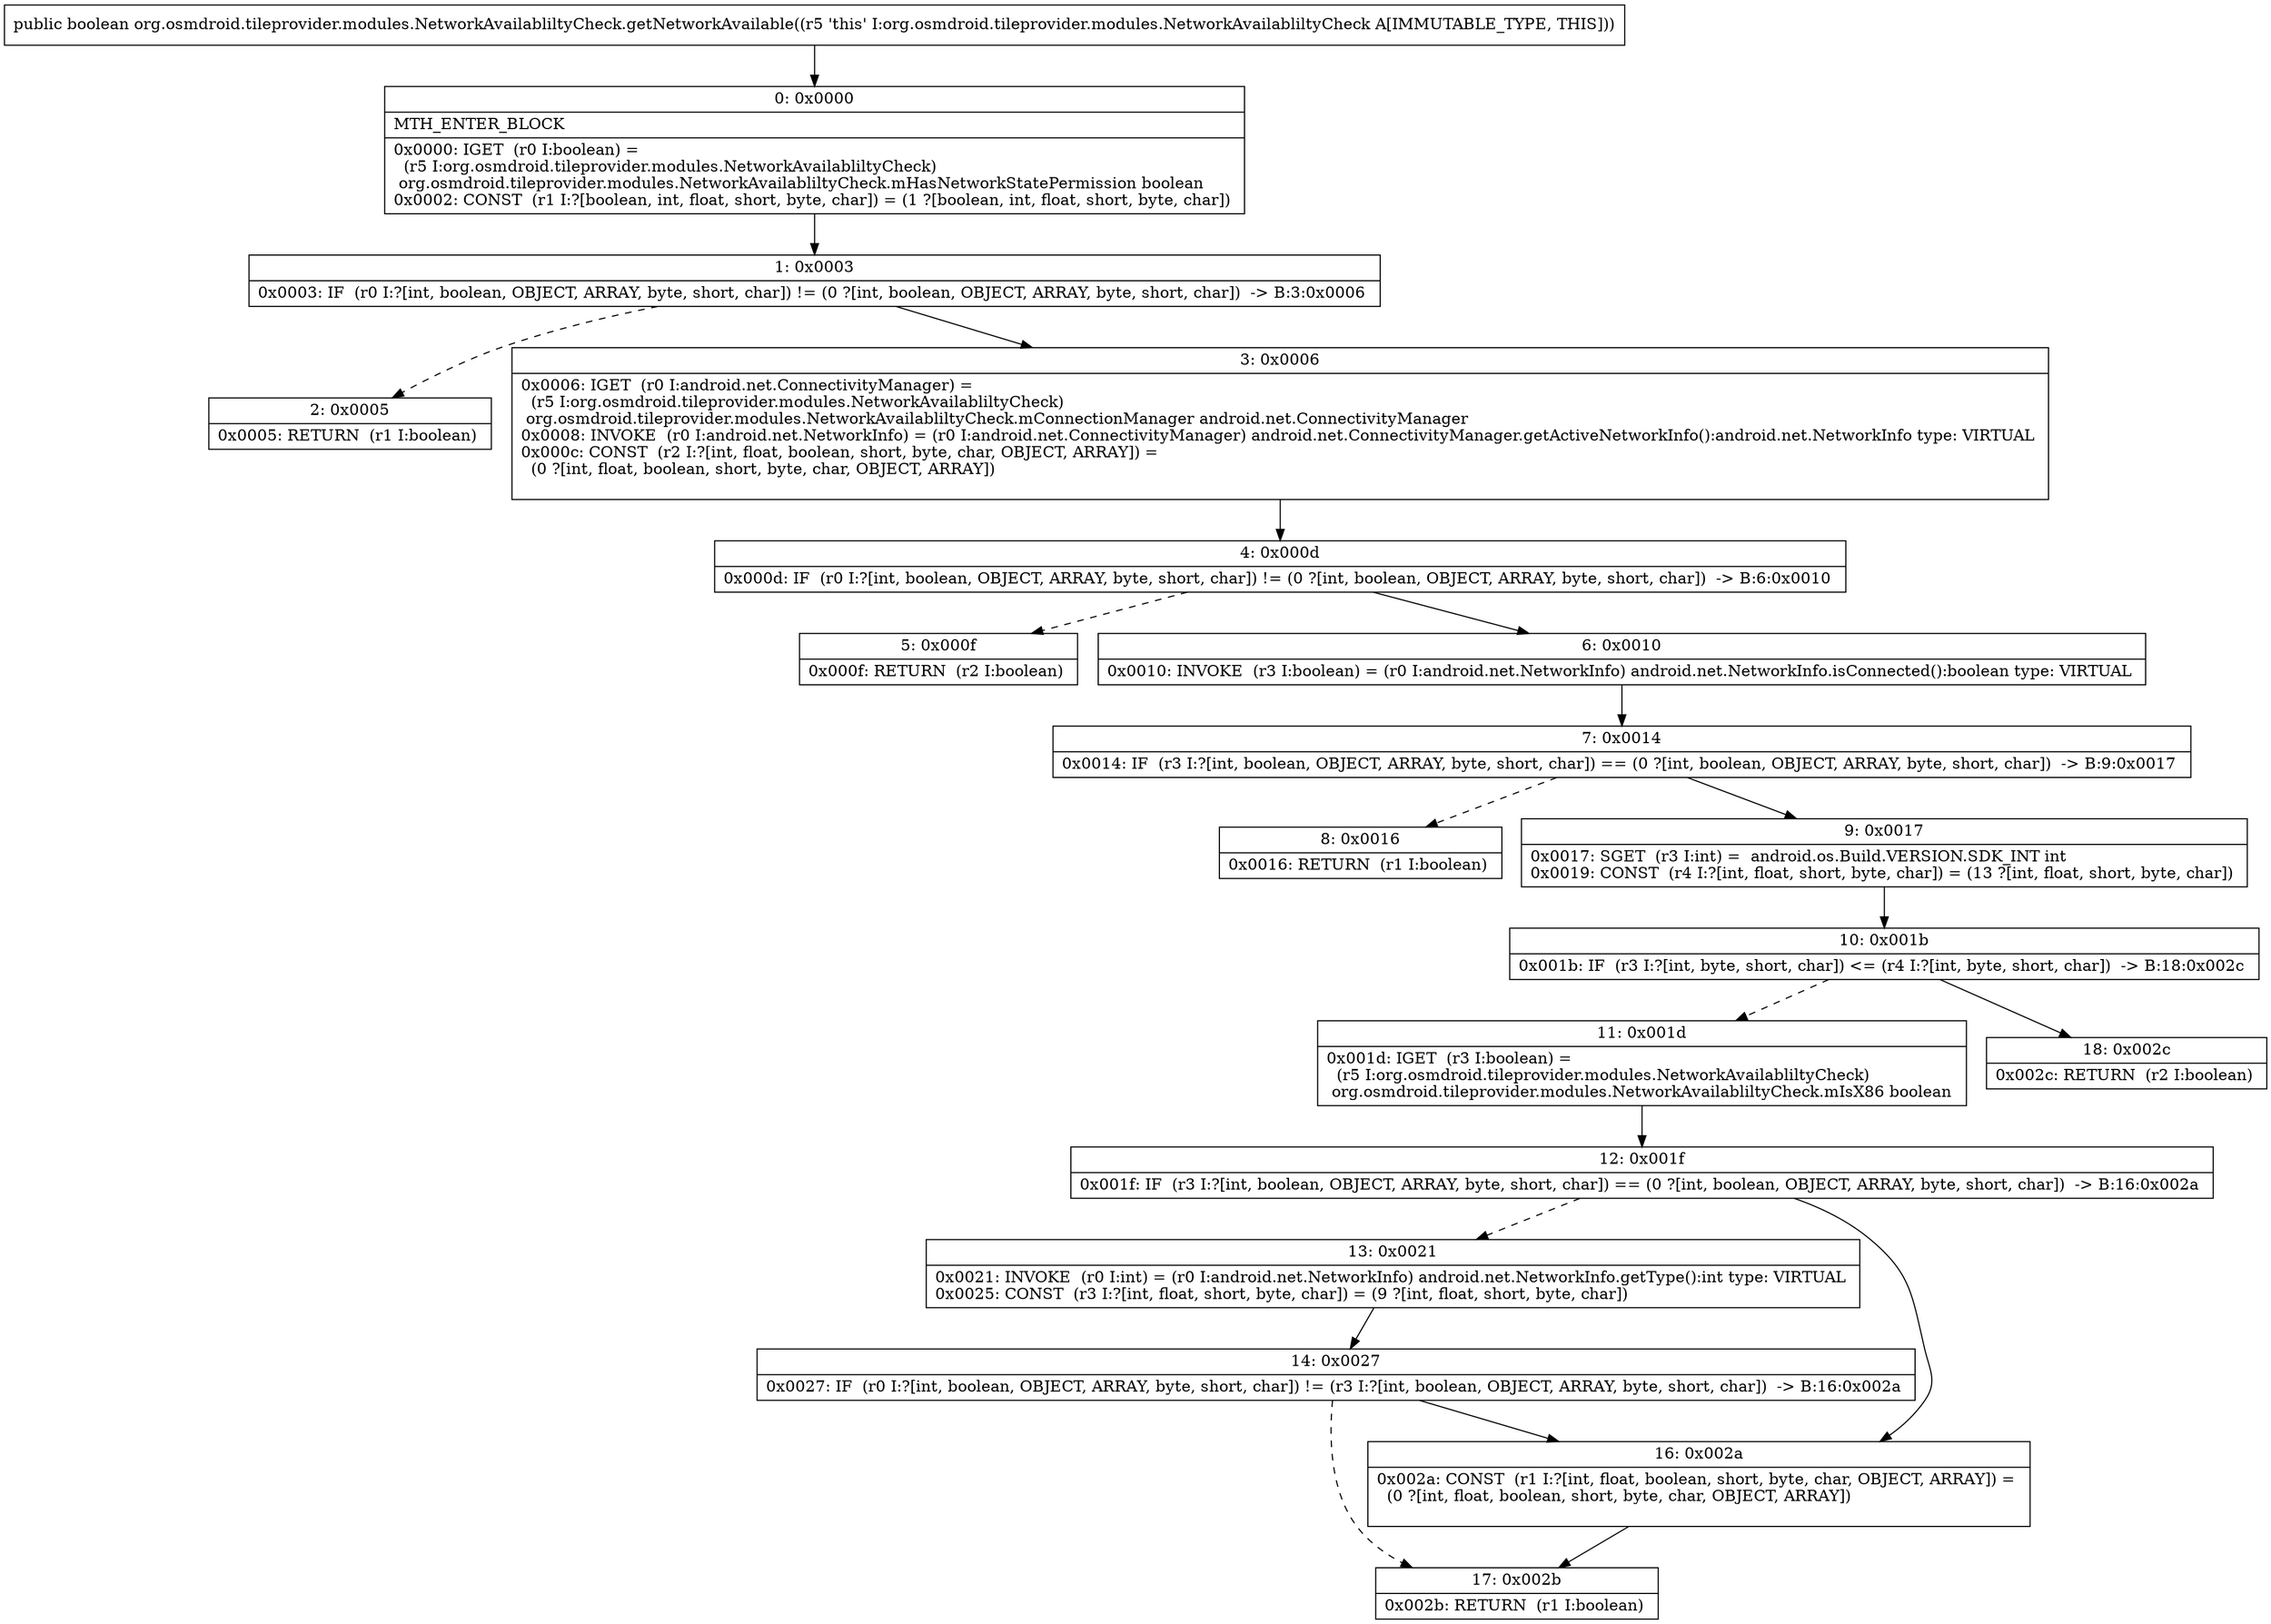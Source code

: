 digraph "CFG fororg.osmdroid.tileprovider.modules.NetworkAvailabliltyCheck.getNetworkAvailable()Z" {
Node_0 [shape=record,label="{0\:\ 0x0000|MTH_ENTER_BLOCK\l|0x0000: IGET  (r0 I:boolean) = \l  (r5 I:org.osmdroid.tileprovider.modules.NetworkAvailabliltyCheck)\l org.osmdroid.tileprovider.modules.NetworkAvailabliltyCheck.mHasNetworkStatePermission boolean \l0x0002: CONST  (r1 I:?[boolean, int, float, short, byte, char]) = (1 ?[boolean, int, float, short, byte, char]) \l}"];
Node_1 [shape=record,label="{1\:\ 0x0003|0x0003: IF  (r0 I:?[int, boolean, OBJECT, ARRAY, byte, short, char]) != (0 ?[int, boolean, OBJECT, ARRAY, byte, short, char])  \-\> B:3:0x0006 \l}"];
Node_2 [shape=record,label="{2\:\ 0x0005|0x0005: RETURN  (r1 I:boolean) \l}"];
Node_3 [shape=record,label="{3\:\ 0x0006|0x0006: IGET  (r0 I:android.net.ConnectivityManager) = \l  (r5 I:org.osmdroid.tileprovider.modules.NetworkAvailabliltyCheck)\l org.osmdroid.tileprovider.modules.NetworkAvailabliltyCheck.mConnectionManager android.net.ConnectivityManager \l0x0008: INVOKE  (r0 I:android.net.NetworkInfo) = (r0 I:android.net.ConnectivityManager) android.net.ConnectivityManager.getActiveNetworkInfo():android.net.NetworkInfo type: VIRTUAL \l0x000c: CONST  (r2 I:?[int, float, boolean, short, byte, char, OBJECT, ARRAY]) = \l  (0 ?[int, float, boolean, short, byte, char, OBJECT, ARRAY])\l \l}"];
Node_4 [shape=record,label="{4\:\ 0x000d|0x000d: IF  (r0 I:?[int, boolean, OBJECT, ARRAY, byte, short, char]) != (0 ?[int, boolean, OBJECT, ARRAY, byte, short, char])  \-\> B:6:0x0010 \l}"];
Node_5 [shape=record,label="{5\:\ 0x000f|0x000f: RETURN  (r2 I:boolean) \l}"];
Node_6 [shape=record,label="{6\:\ 0x0010|0x0010: INVOKE  (r3 I:boolean) = (r0 I:android.net.NetworkInfo) android.net.NetworkInfo.isConnected():boolean type: VIRTUAL \l}"];
Node_7 [shape=record,label="{7\:\ 0x0014|0x0014: IF  (r3 I:?[int, boolean, OBJECT, ARRAY, byte, short, char]) == (0 ?[int, boolean, OBJECT, ARRAY, byte, short, char])  \-\> B:9:0x0017 \l}"];
Node_8 [shape=record,label="{8\:\ 0x0016|0x0016: RETURN  (r1 I:boolean) \l}"];
Node_9 [shape=record,label="{9\:\ 0x0017|0x0017: SGET  (r3 I:int) =  android.os.Build.VERSION.SDK_INT int \l0x0019: CONST  (r4 I:?[int, float, short, byte, char]) = (13 ?[int, float, short, byte, char]) \l}"];
Node_10 [shape=record,label="{10\:\ 0x001b|0x001b: IF  (r3 I:?[int, byte, short, char]) \<= (r4 I:?[int, byte, short, char])  \-\> B:18:0x002c \l}"];
Node_11 [shape=record,label="{11\:\ 0x001d|0x001d: IGET  (r3 I:boolean) = \l  (r5 I:org.osmdroid.tileprovider.modules.NetworkAvailabliltyCheck)\l org.osmdroid.tileprovider.modules.NetworkAvailabliltyCheck.mIsX86 boolean \l}"];
Node_12 [shape=record,label="{12\:\ 0x001f|0x001f: IF  (r3 I:?[int, boolean, OBJECT, ARRAY, byte, short, char]) == (0 ?[int, boolean, OBJECT, ARRAY, byte, short, char])  \-\> B:16:0x002a \l}"];
Node_13 [shape=record,label="{13\:\ 0x0021|0x0021: INVOKE  (r0 I:int) = (r0 I:android.net.NetworkInfo) android.net.NetworkInfo.getType():int type: VIRTUAL \l0x0025: CONST  (r3 I:?[int, float, short, byte, char]) = (9 ?[int, float, short, byte, char]) \l}"];
Node_14 [shape=record,label="{14\:\ 0x0027|0x0027: IF  (r0 I:?[int, boolean, OBJECT, ARRAY, byte, short, char]) != (r3 I:?[int, boolean, OBJECT, ARRAY, byte, short, char])  \-\> B:16:0x002a \l}"];
Node_16 [shape=record,label="{16\:\ 0x002a|0x002a: CONST  (r1 I:?[int, float, boolean, short, byte, char, OBJECT, ARRAY]) = \l  (0 ?[int, float, boolean, short, byte, char, OBJECT, ARRAY])\l \l}"];
Node_17 [shape=record,label="{17\:\ 0x002b|0x002b: RETURN  (r1 I:boolean) \l}"];
Node_18 [shape=record,label="{18\:\ 0x002c|0x002c: RETURN  (r2 I:boolean) \l}"];
MethodNode[shape=record,label="{public boolean org.osmdroid.tileprovider.modules.NetworkAvailabliltyCheck.getNetworkAvailable((r5 'this' I:org.osmdroid.tileprovider.modules.NetworkAvailabliltyCheck A[IMMUTABLE_TYPE, THIS])) }"];
MethodNode -> Node_0;
Node_0 -> Node_1;
Node_1 -> Node_2[style=dashed];
Node_1 -> Node_3;
Node_3 -> Node_4;
Node_4 -> Node_5[style=dashed];
Node_4 -> Node_6;
Node_6 -> Node_7;
Node_7 -> Node_8[style=dashed];
Node_7 -> Node_9;
Node_9 -> Node_10;
Node_10 -> Node_11[style=dashed];
Node_10 -> Node_18;
Node_11 -> Node_12;
Node_12 -> Node_13[style=dashed];
Node_12 -> Node_16;
Node_13 -> Node_14;
Node_14 -> Node_16;
Node_14 -> Node_17[style=dashed];
Node_16 -> Node_17;
}

